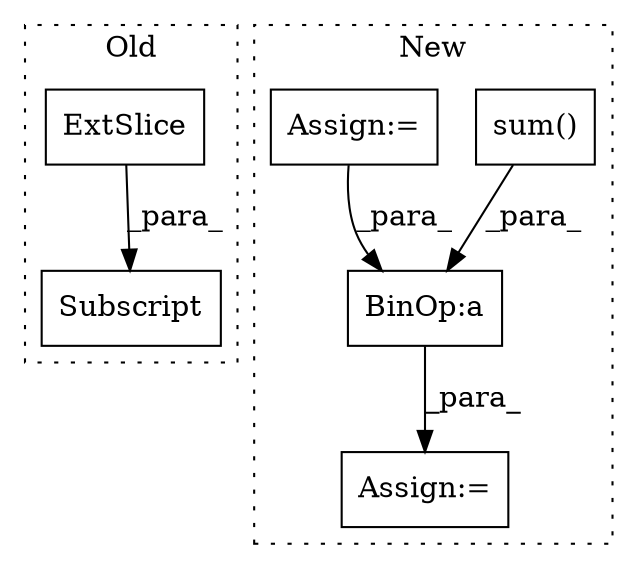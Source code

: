 digraph G {
subgraph cluster0 {
1 [label="ExtSlice" a="85" s="2646" l="7" shape="box"];
3 [label="Subscript" a="63" s="2646,0" l="13,0" shape="box"];
label = "Old";
style="dotted";
}
subgraph cluster1 {
2 [label="sum()" a="75" s="663" l="13" shape="box"];
4 [label="BinOp:a" a="82" s="646" l="1" shape="box"];
5 [label="Assign:=" a="68" s="615" l="3" shape="box"];
6 [label="Assign:=" a="68" s="547" l="3" shape="box"];
label = "New";
style="dotted";
}
1 -> 3 [label="_para_"];
2 -> 4 [label="_para_"];
4 -> 5 [label="_para_"];
6 -> 4 [label="_para_"];
}